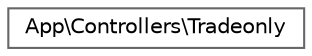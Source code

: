 digraph "Graphical Class Hierarchy"
{
 // LATEX_PDF_SIZE
  bgcolor="transparent";
  edge [fontname=Helvetica,fontsize=10,labelfontname=Helvetica,labelfontsize=10];
  node [fontname=Helvetica,fontsize=10,shape=box,height=0.2,width=0.4];
  rankdir="LR";
  Node0 [id="Node000000",label="App\\Controllers\\Tradeonly",height=0.2,width=0.4,color="grey40", fillcolor="white", style="filled",URL="$classApp_1_1Controllers_1_1Tradeonly.html",tooltip=" "];
}
